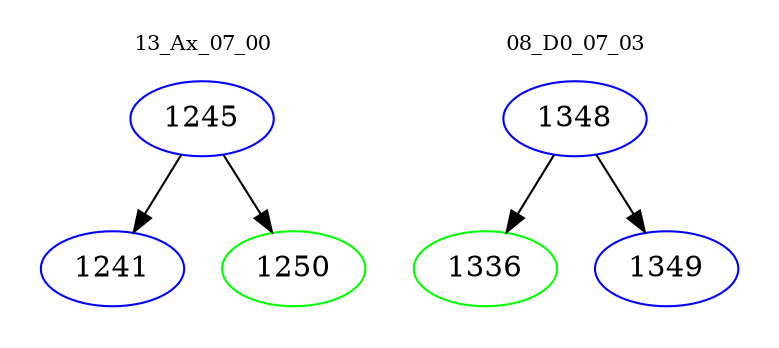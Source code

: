 digraph{
subgraph cluster_0 {
color = white
label = "13_Ax_07_00";
fontsize=10;
T0_1245 [label="1245", color="blue"]
T0_1245 -> T0_1241 [color="black"]
T0_1241 [label="1241", color="blue"]
T0_1245 -> T0_1250 [color="black"]
T0_1250 [label="1250", color="green"]
}
subgraph cluster_1 {
color = white
label = "08_D0_07_03";
fontsize=10;
T1_1348 [label="1348", color="blue"]
T1_1348 -> T1_1336 [color="black"]
T1_1336 [label="1336", color="green"]
T1_1348 -> T1_1349 [color="black"]
T1_1349 [label="1349", color="blue"]
}
}
